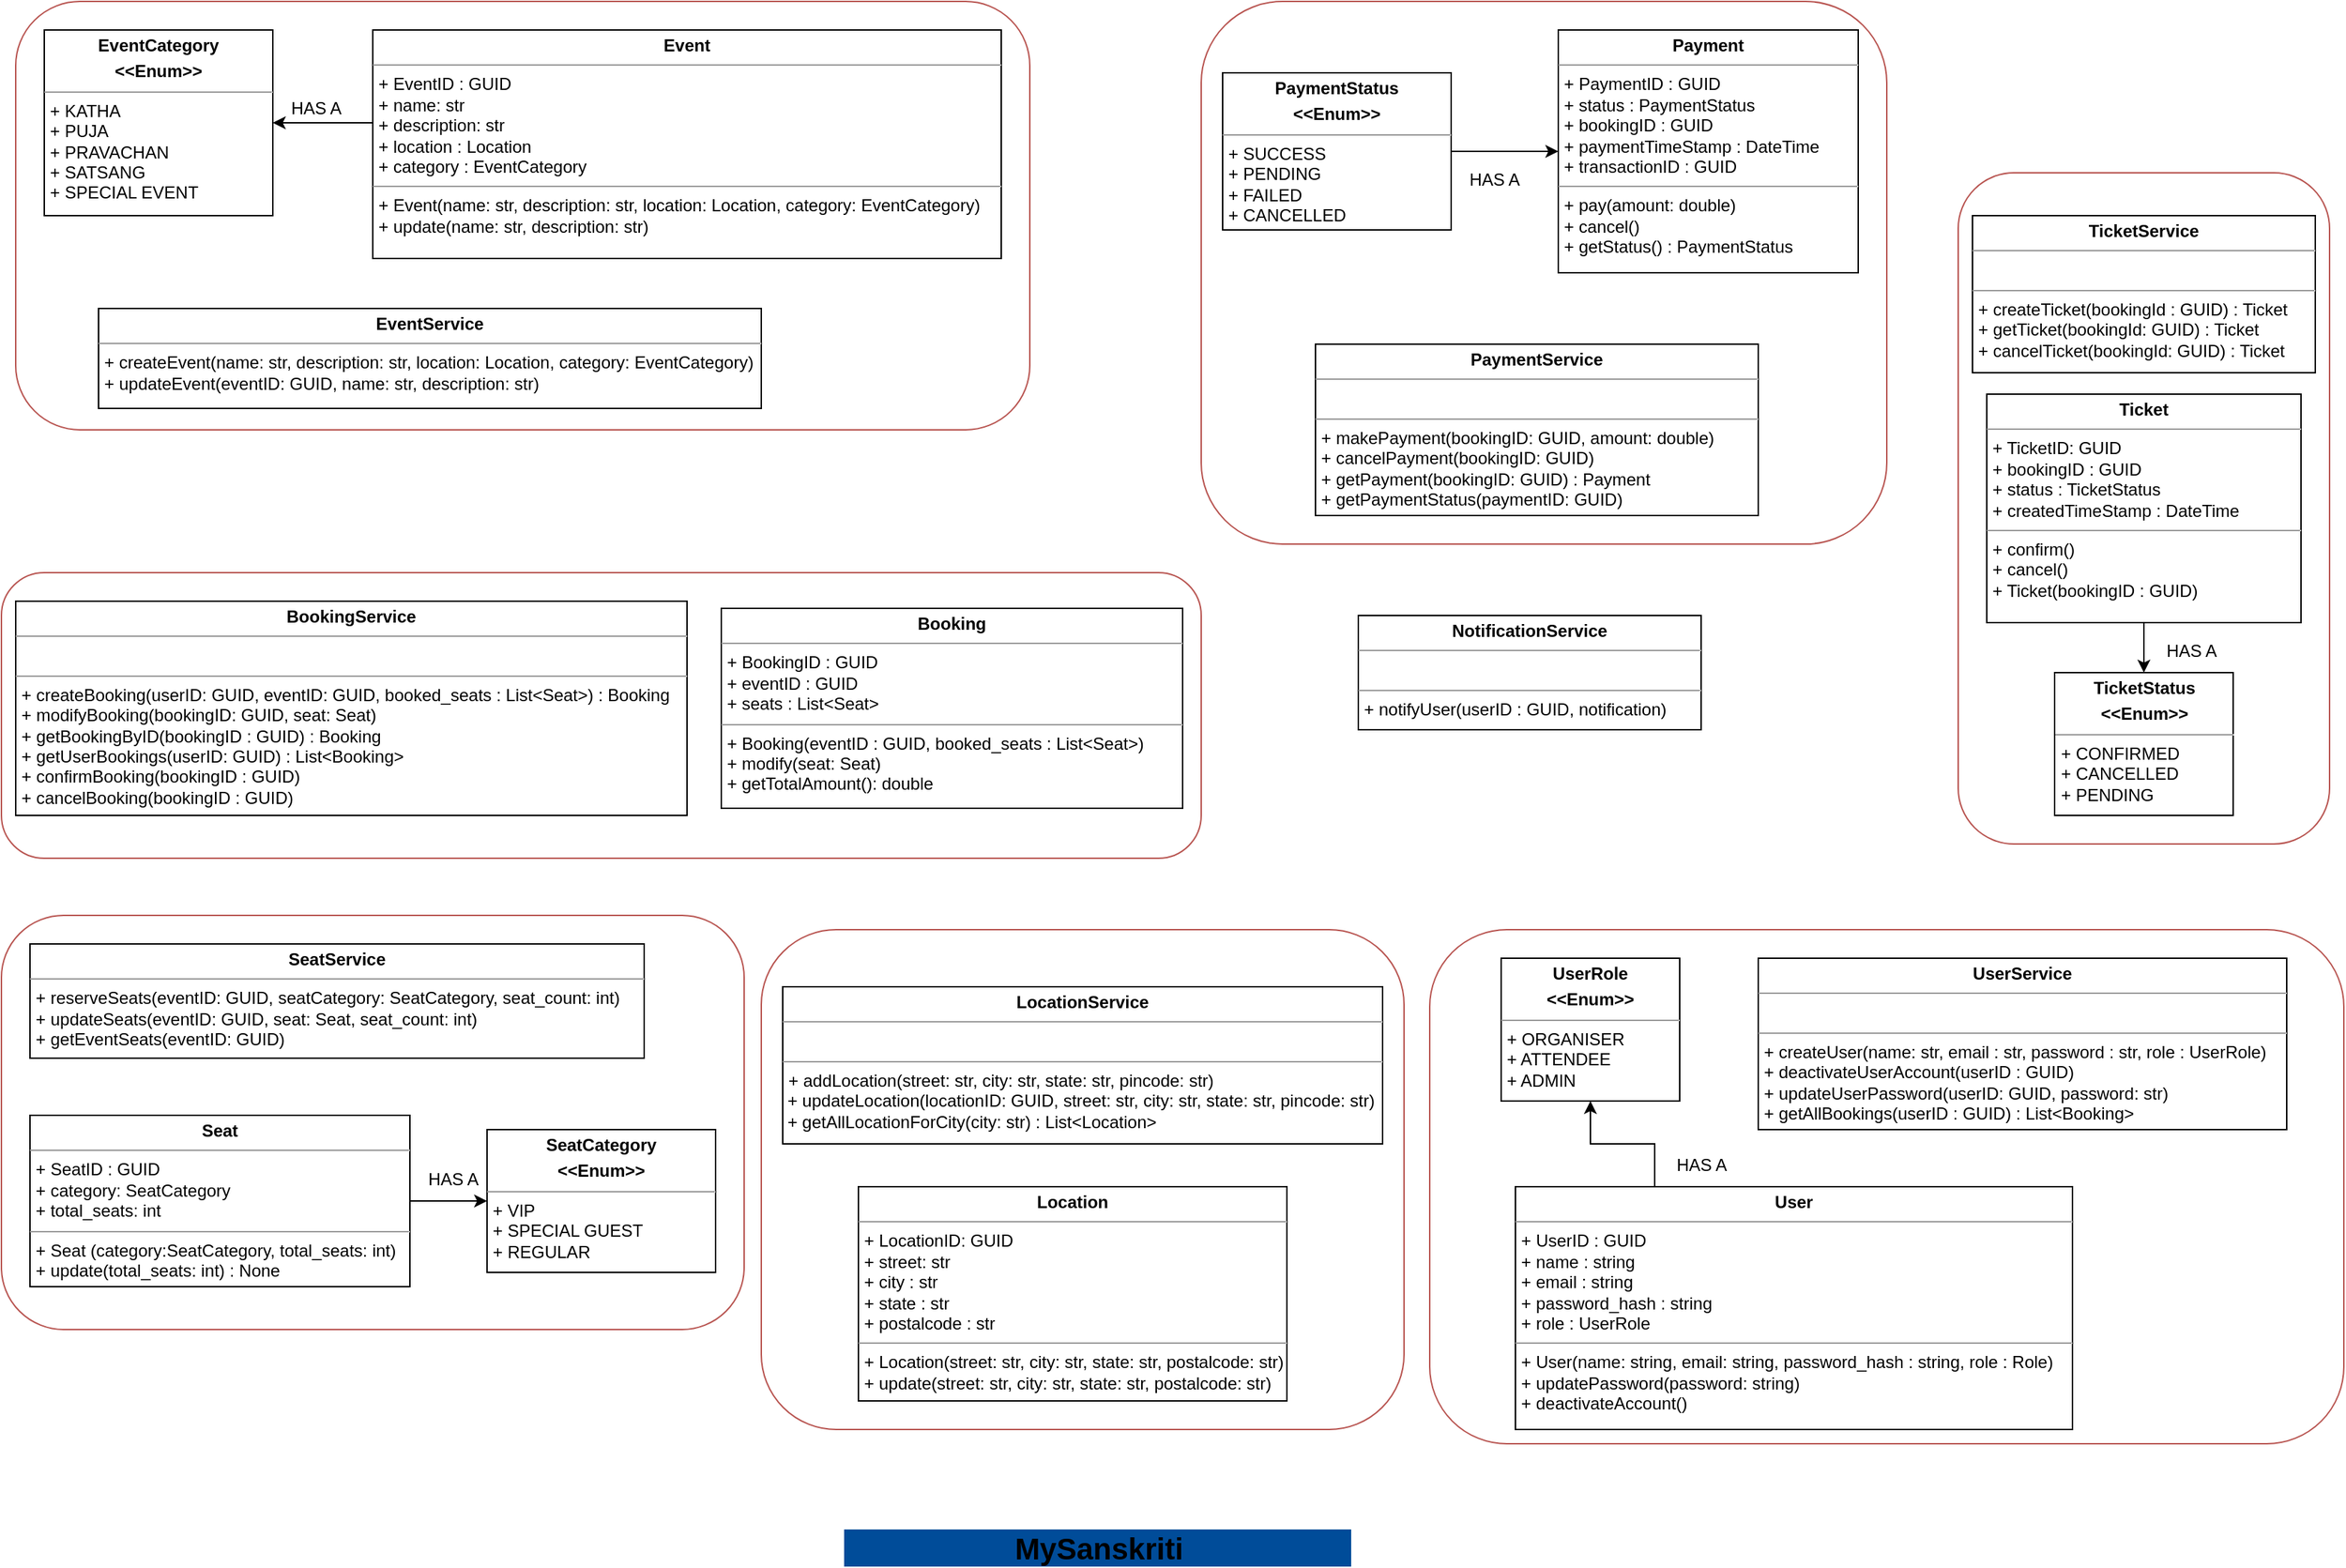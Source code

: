 ﻿<mxfile version="22.1.22" type="embed">
  <diagram id="23iRSUPoRavnBvh4doch" name="Page-1">
    <mxGraphModel dx="1174" dy="123" grid="1" gridSize="10" guides="1" tooltips="1" connect="1" arrows="1" fold="1" page="1" pageScale="1" pageWidth="827" pageHeight="1169" math="0" shadow="0">
      <root>
        <mxCell id="0" />
        <mxCell id="1" parent="0" />
        <mxCell id="81" value="" style="rounded=1;whiteSpace=wrap;html=1;fillColor=none;strokeColor=#b85450;" parent="1" vertex="1">
          <mxGeometry x="10" y="20" width="710" height="300" as="geometry" />
        </mxCell>
        <mxCell id="82" value="" style="rounded=1;whiteSpace=wrap;html=1;fillColor=none;strokeColor=#b85450;" parent="1" vertex="1">
          <mxGeometry y="420" width="840" height="200" as="geometry" />
        </mxCell>
        <mxCell id="79" value="" style="rounded=1;whiteSpace=wrap;html=1;fillColor=none;strokeColor=#b85450;" parent="1" vertex="1">
          <mxGeometry y="660" width="520" height="290" as="geometry" />
        </mxCell>
        <mxCell id="83" value="" style="rounded=1;whiteSpace=wrap;html=1;fillColor=none;strokeColor=#b85450;" parent="1" vertex="1">
          <mxGeometry x="532" y="670" width="450" height="350" as="geometry" />
        </mxCell>
        <mxCell id="80" value="" style="rounded=1;whiteSpace=wrap;html=1;fillColor=none;strokeColor=#b85450;" parent="1" vertex="1">
          <mxGeometry x="1370" y="140" width="260" height="470" as="geometry" />
        </mxCell>
        <mxCell id="76" value="" style="rounded=1;whiteSpace=wrap;html=1;fillColor=none;strokeColor=#b85450;" parent="1" vertex="1">
          <mxGeometry x="840" y="20" width="480" height="380" as="geometry" />
        </mxCell>
        <mxCell id="78" value="" style="rounded=1;whiteSpace=wrap;html=1;fillColor=none;strokeColor=#b85450;" parent="1" vertex="1">
          <mxGeometry x="1000" y="670" width="640" height="360" as="geometry" />
        </mxCell>
        <mxCell id="2" value="&lt;font style=&quot;font-size: 21px;&quot;&gt;MySanskriti&lt;/font&gt;" style="text;align=center;fontStyle=1;verticalAlign=middle;spacingLeft=3;spacingRight=3;strokeColor=none;rotatable=0;points=[[0,0.5],[1,0.5]];portConstraint=eastwest;html=1;fillColor=#004C99;" parent="1" vertex="1">
          <mxGeometry x="590" y="1090" width="355" height="26" as="geometry" />
        </mxCell>
        <mxCell id="7" value="&lt;p style=&quot;margin:0px;margin-top:4px;text-align:center;&quot;&gt;&lt;b&gt;EventCategory&lt;/b&gt;&lt;/p&gt;&lt;p style=&quot;margin:0px;margin-top:4px;text-align:center;&quot;&gt;&lt;b&gt;&amp;lt;&amp;lt;Enum&amp;gt;&amp;gt;&lt;/b&gt;&lt;/p&gt;&lt;hr size=&quot;1&quot;&gt;&lt;p style=&quot;margin:0px;margin-left:4px;&quot;&gt;+ KATHA&lt;/p&gt;&lt;p style=&quot;margin:0px;margin-left:4px;&quot;&gt;+ PUJA&lt;/p&gt;&lt;p style=&quot;margin:0px;margin-left:4px;&quot;&gt;+ PRAVACHAN&lt;/p&gt;&lt;p style=&quot;margin:0px;margin-left:4px;&quot;&gt;+ SATSANG&lt;/p&gt;&lt;p style=&quot;margin:0px;margin-left:4px;&quot;&gt;+ SPECIAL EVENT&lt;/p&gt;" style="verticalAlign=top;align=left;overflow=fill;fontSize=12;fontFamily=Helvetica;html=1;whiteSpace=wrap;" parent="1" vertex="1">
          <mxGeometry x="30" y="40" width="160" height="130" as="geometry" />
        </mxCell>
        <mxCell id="73" style="edgeStyle=orthogonalEdgeStyle;rounded=0;orthogonalLoop=1;jettySize=auto;html=1;entryX=0;entryY=0.5;entryDx=0;entryDy=0;" parent="1" source="8" target="35" edge="1">
          <mxGeometry relative="1" as="geometry" />
        </mxCell>
        <mxCell id="8" value="&lt;p style=&quot;margin:0px;margin-top:4px;text-align:center;&quot;&gt;&lt;b&gt;PaymentStatus&lt;/b&gt;&lt;/p&gt;&lt;p style=&quot;margin:0px;margin-top:4px;text-align:center;&quot;&gt;&lt;b&gt;&amp;lt;&amp;lt;Enum&amp;gt;&amp;gt;&lt;/b&gt;&lt;/p&gt;&lt;hr size=&quot;1&quot;&gt;&lt;p style=&quot;margin:0px;margin-left:4px;&quot;&gt;+ SUCCESS&lt;/p&gt;&lt;p style=&quot;margin:0px;margin-left:4px;&quot;&gt;+ PENDING&lt;/p&gt;&lt;p style=&quot;margin:0px;margin-left:4px;&quot;&gt;+ FAILED&lt;/p&gt;&lt;p style=&quot;margin:0px;margin-left:4px;&quot;&gt;+ CANCELLED&lt;/p&gt;" style="verticalAlign=top;align=left;overflow=fill;fontSize=12;fontFamily=Helvetica;html=1;whiteSpace=wrap;" parent="1" vertex="1">
          <mxGeometry x="855" y="70" width="160" height="110" as="geometry" />
        </mxCell>
        <mxCell id="9" value="&lt;p style=&quot;margin:0px;margin-top:4px;text-align:center;&quot;&gt;&lt;b&gt;SeatCategory&lt;/b&gt;&lt;/p&gt;&lt;p style=&quot;margin:0px;margin-top:4px;text-align:center;&quot;&gt;&lt;b&gt;&amp;lt;&amp;lt;Enum&amp;gt;&amp;gt;&lt;/b&gt;&lt;/p&gt;&lt;hr size=&quot;1&quot;&gt;&lt;p style=&quot;margin:0px;margin-left:4px;&quot;&gt;+ VIP&lt;/p&gt;&lt;p style=&quot;margin:0px;margin-left:4px;&quot;&gt;+ SPECIAL GUEST&lt;/p&gt;&lt;p style=&quot;margin:0px;margin-left:4px;&quot;&gt;+ REGULAR&lt;/p&gt;" style="verticalAlign=top;align=left;overflow=fill;fontSize=12;fontFamily=Helvetica;html=1;whiteSpace=wrap;" parent="1" vertex="1">
          <mxGeometry x="340" y="810" width="160" height="100" as="geometry" />
        </mxCell>
        <mxCell id="10" value="&lt;p style=&quot;margin:0px;margin-top:4px;text-align:center;&quot;&gt;&lt;b&gt;Location&lt;/b&gt;&lt;/p&gt;&lt;hr size=&quot;1&quot;&gt;&lt;p style=&quot;margin:0px;margin-left:4px;&quot;&gt;+ LocationID: GUID&lt;/p&gt;&lt;p style=&quot;margin:0px;margin-left:4px;&quot;&gt;+ street: str&lt;/p&gt;&lt;p style=&quot;margin:0px;margin-left:4px;&quot;&gt;+ city : str&lt;/p&gt;&lt;p style=&quot;margin:0px;margin-left:4px;&quot;&gt;+ state : str&lt;/p&gt;&lt;p style=&quot;margin:0px;margin-left:4px;&quot;&gt;+ postalcode : str&lt;/p&gt;&lt;hr size=&quot;1&quot;&gt;&lt;p style=&quot;margin:0px;margin-left:4px;&quot;&gt;+ Location(street: str, city: str, state: str, postalcode: str)&lt;/p&gt;&lt;p style=&quot;margin:0px;margin-left:4px;&quot;&gt;+ update(street: str, city: str, state: str, postalcode: str&lt;span style=&quot;background-color: initial;&quot;&gt;)&lt;/span&gt;&lt;/p&gt;" style="verticalAlign=top;align=left;overflow=fill;fontSize=12;fontFamily=Helvetica;html=1;whiteSpace=wrap;" parent="1" vertex="1">
          <mxGeometry x="600" y="850" width="300" height="150" as="geometry" />
        </mxCell>
        <mxCell id="30" style="edgeStyle=orthogonalEdgeStyle;rounded=0;orthogonalLoop=1;jettySize=auto;html=1;exitX=0;exitY=0.25;exitDx=0;exitDy=0;entryX=1;entryY=0.5;entryDx=0;entryDy=0;" parent="1" source="12" target="7" edge="1">
          <mxGeometry relative="1" as="geometry">
            <Array as="points">
              <mxPoint x="260" y="105" />
            </Array>
          </mxGeometry>
        </mxCell>
        <mxCell id="12" value="&lt;p style=&quot;margin:0px;margin-top:4px;text-align:center;&quot;&gt;&lt;b&gt;Event&lt;/b&gt;&lt;/p&gt;&lt;hr size=&quot;1&quot;&gt;&lt;p style=&quot;margin:0px;margin-left:4px;&quot;&gt;+ EventID : GUID&lt;/p&gt;&lt;p style=&quot;margin:0px;margin-left:4px;&quot;&gt;+ name: str&lt;/p&gt;&lt;p style=&quot;margin:0px;margin-left:4px;&quot;&gt;+ description: str&lt;/p&gt;&lt;p style=&quot;margin:0px;margin-left:4px;&quot;&gt;+ location : Location&lt;/p&gt;&lt;p style=&quot;margin:0px;margin-left:4px;&quot;&gt;+ category : EventCategory&lt;br&gt;&lt;/p&gt;&lt;hr size=&quot;1&quot;&gt;&lt;p style=&quot;margin:0px;margin-left:4px;&quot;&gt;+ Event(name: str, description: str, location: Location, category: EventCategory)&lt;/p&gt;&lt;p style=&quot;margin:0px;margin-left:4px;&quot;&gt;&lt;span style=&quot;background-color: initial;&quot;&gt;+ update(name: str, description: str)&lt;/span&gt;&lt;/p&gt;" style="verticalAlign=top;align=left;overflow=fill;fontSize=12;fontFamily=Helvetica;html=1;whiteSpace=wrap;" parent="1" vertex="1">
          <mxGeometry x="260" y="40" width="440" height="160" as="geometry" />
        </mxCell>
        <mxCell id="20" value="&lt;p style=&quot;margin:0px;margin-top:4px;text-align:center;&quot;&gt;&lt;b&gt;SeatService&lt;/b&gt;&lt;/p&gt;&lt;hr size=&quot;1&quot;&gt;&lt;p style=&quot;margin:0px;margin-left:4px;&quot;&gt;&lt;/p&gt;&lt;p style=&quot;margin:0px;margin-left:4px;&quot;&gt;+ reserveSeats(eventID: GUID, seatCategory: SeatCategory, seat_count: int)&lt;/p&gt;&lt;p style=&quot;margin:0px;margin-left:4px;&quot;&gt;+ updateSeats(eventID: GUID, seat: Seat, seat_count: int)&lt;/p&gt;&lt;p style=&quot;margin:0px;margin-left:4px;&quot;&gt;+ getEventSeats(eventID: GUID)&lt;/p&gt;" style="verticalAlign=top;align=left;overflow=fill;fontSize=12;fontFamily=Helvetica;html=1;whiteSpace=wrap;" parent="1" vertex="1">
          <mxGeometry x="20" y="680" width="430" height="80" as="geometry" />
        </mxCell>
        <mxCell id="29" style="edgeStyle=orthogonalEdgeStyle;rounded=0;orthogonalLoop=1;jettySize=auto;html=1;exitX=1;exitY=0.5;exitDx=0;exitDy=0;" parent="1" source="21" target="9" edge="1">
          <mxGeometry relative="1" as="geometry" />
        </mxCell>
        <mxCell id="21" value="&lt;p style=&quot;margin:0px;margin-top:4px;text-align:center;&quot;&gt;&lt;b&gt;Seat&lt;/b&gt;&lt;/p&gt;&lt;hr size=&quot;1&quot;&gt;&lt;p style=&quot;margin:0px;margin-left:4px;&quot;&gt;+ SeatID : GUID&lt;/p&gt;&lt;p style=&quot;margin:0px;margin-left:4px;&quot;&gt;+ category: SeatCategory&amp;nbsp;&lt;/p&gt;&lt;p style=&quot;margin:0px;margin-left:4px;&quot;&gt;+ total_seats: int&amp;nbsp;&lt;/p&gt;&lt;hr size=&quot;1&quot;&gt;&lt;p style=&quot;margin:0px;margin-left:4px;&quot;&gt;+ Seat (category:SeatCategory, total_seats: int)&lt;/p&gt;&lt;p style=&quot;margin:0px;margin-left:4px;&quot;&gt;+ update(total_seats: int) : None&lt;/p&gt;" style="verticalAlign=top;align=left;overflow=fill;fontSize=12;fontFamily=Helvetica;html=1;whiteSpace=wrap;" parent="1" vertex="1">
          <mxGeometry x="20" y="800" width="266" height="120" as="geometry" />
        </mxCell>
        <mxCell id="23" value="HAS A" style="text;html=1;align=center;verticalAlign=middle;resizable=0;points=[];autosize=1;strokeColor=none;fillColor=none;" parent="1" vertex="1">
          <mxGeometry x="190" y="80" width="60" height="30" as="geometry" />
        </mxCell>
        <mxCell id="24" value="HAS A" style="text;html=1;align=center;verticalAlign=middle;resizable=0;points=[];autosize=1;strokeColor=none;fillColor=none;" parent="1" vertex="1">
          <mxGeometry x="286" y="830" width="60" height="30" as="geometry" />
        </mxCell>
        <mxCell id="31" value="&lt;p style=&quot;margin:0px;margin-top:4px;text-align:center;&quot;&gt;&lt;b&gt;Booking&lt;/b&gt;&lt;/p&gt;&lt;hr size=&quot;1&quot;&gt;&lt;p style=&quot;margin:0px;margin-left:4px;&quot;&gt;+ BookingID : GUID&lt;/p&gt;&lt;p style=&quot;margin:0px;margin-left:4px;&quot;&gt;+ eventID : GUID&lt;/p&gt;&lt;p style=&quot;margin:0px;margin-left:4px;&quot;&gt;+ seats : List&amp;lt;Seat&amp;gt;&lt;/p&gt;&lt;hr size=&quot;1&quot;&gt;&lt;p style=&quot;margin:0px;margin-left:4px;&quot;&gt;+ Booking(eventID : GUID, booked_seats : List&amp;lt;Seat&amp;gt;)&lt;/p&gt;&lt;p style=&quot;margin:0px;margin-left:4px;&quot;&gt;+ modify(seat: Seat)&lt;/p&gt;&lt;p style=&quot;margin:0px;margin-left:4px;&quot;&gt;+ getTotalAmount(): double&lt;/p&gt;" style="verticalAlign=top;align=left;overflow=fill;fontSize=12;fontFamily=Helvetica;html=1;whiteSpace=wrap;" parent="1" vertex="1">
          <mxGeometry x="504" y="445" width="323" height="140" as="geometry" />
        </mxCell>
        <mxCell id="32" value="&lt;p style=&quot;margin:0px;margin-top:4px;text-align:center;&quot;&gt;&lt;b&gt;LocationService&lt;/b&gt;&lt;/p&gt;&lt;hr size=&quot;1&quot;&gt;&lt;p style=&quot;margin:0px;margin-left:4px;&quot;&gt;&lt;br&gt;&lt;/p&gt;&lt;hr size=&quot;1&quot;&gt;&lt;p style=&quot;margin:0px;margin-left:4px;&quot;&gt;+ addLocation(street: str, city: str, state: str, pincode: str)&lt;/p&gt;&amp;nbsp;+ updateLocation(locationID: GUID, street: str, city: str, state: str, pincode: str)&lt;br&gt;&amp;nbsp;+ getAllLocationForCity(city: str) : List&amp;lt;Location&amp;gt;" style="verticalAlign=top;align=left;overflow=fill;fontSize=12;fontFamily=Helvetica;html=1;whiteSpace=wrap;" parent="1" vertex="1">
          <mxGeometry x="547" y="710" width="420" height="110" as="geometry" />
        </mxCell>
        <mxCell id="34" value="&lt;p style=&quot;margin:0px;margin-top:4px;text-align:center;&quot;&gt;&lt;b&gt;BookingService&lt;/b&gt;&lt;/p&gt;&lt;hr size=&quot;1&quot;&gt;&lt;p style=&quot;margin:0px;margin-left:4px;&quot;&gt;&lt;br&gt;&lt;/p&gt;&lt;hr size=&quot;1&quot;&gt;&lt;p style=&quot;margin:0px;margin-left:4px;&quot;&gt;+ createBooking(userID: GUID, eventID: GUID, booked_seats : List&amp;lt;Seat&amp;gt;&lt;span style=&quot;background-color: initial;&quot;&gt;) : Booking&lt;/span&gt;&lt;/p&gt;&lt;p style=&quot;margin:0px;margin-left:4px;&quot;&gt;+ modifyBooking(bookingID: GUID, seat: Seat)&lt;/p&gt;&lt;p style=&quot;margin:0px;margin-left:4px;&quot;&gt;+ getBookingByID(bookingID : GUID) : Booking&lt;/p&gt;&lt;p style=&quot;margin:0px;margin-left:4px;&quot;&gt;+ getUserBookings(userID: GUID) : List&amp;lt;Booking&amp;gt;&lt;/p&gt;&lt;p style=&quot;margin:0px;margin-left:4px;&quot;&gt;+ confirmBooking(bookingID : GUID)&lt;/p&gt;&lt;p style=&quot;margin:0px;margin-left:4px;&quot;&gt;+ cancelBooking(bookingID : GUID)&lt;/p&gt;" style="verticalAlign=top;align=left;overflow=fill;fontSize=12;fontFamily=Helvetica;html=1;whiteSpace=wrap;" parent="1" vertex="1">
          <mxGeometry x="10" y="440" width="470" height="150" as="geometry" />
        </mxCell>
        <mxCell id="35" value="&lt;p style=&quot;margin:0px;margin-top:4px;text-align:center;&quot;&gt;&lt;b&gt;Payment&lt;/b&gt;&lt;/p&gt;&lt;hr size=&quot;1&quot;&gt;&lt;p style=&quot;margin:0px;margin-left:4px;&quot;&gt;+ PaymentID : GUID&lt;/p&gt;&lt;p style=&quot;margin:0px;margin-left:4px;&quot;&gt;+ status : PaymentStatus&lt;/p&gt;&lt;p style=&quot;margin:0px;margin-left:4px;&quot;&gt;+ bookingID : GUID&lt;/p&gt;&lt;p style=&quot;margin:0px;margin-left:4px;&quot;&gt;+ paymentTimeStamp : DateTime&lt;/p&gt;&lt;p style=&quot;margin:0px;margin-left:4px;&quot;&gt;+ transactionID : GUID&lt;/p&gt;&lt;hr size=&quot;1&quot;&gt;&lt;p style=&quot;margin:0px;margin-left:4px;&quot;&gt;+ pay(amount: double)&lt;/p&gt;&lt;p style=&quot;margin:0px;margin-left:4px;&quot;&gt;+ cancel()&lt;/p&gt;&lt;p style=&quot;margin:0px;margin-left:4px;&quot;&gt;+ getStatus() : PaymentStatus&lt;/p&gt;&lt;p style=&quot;margin:0px;margin-left:4px;&quot;&gt;&lt;br&gt;&lt;/p&gt;" style="verticalAlign=top;align=left;overflow=fill;fontSize=12;fontFamily=Helvetica;html=1;whiteSpace=wrap;" parent="1" vertex="1">
          <mxGeometry x="1090" y="40" width="210" height="170" as="geometry" />
        </mxCell>
        <mxCell id="37" value="HAS A" style="text;html=1;align=center;verticalAlign=middle;resizable=0;points=[];autosize=1;strokeColor=none;fillColor=none;" parent="1" vertex="1">
          <mxGeometry x="1015" y="130" width="60" height="30" as="geometry" />
        </mxCell>
        <mxCell id="39" value="&lt;p style=&quot;margin:0px;margin-top:4px;text-align:center;&quot;&gt;&lt;b&gt;PaymentService&lt;/b&gt;&lt;/p&gt;&lt;hr size=&quot;1&quot;&gt;&lt;p style=&quot;margin:0px;margin-left:4px;&quot;&gt;&lt;br&gt;&lt;/p&gt;&lt;hr size=&quot;1&quot;&gt;&lt;p style=&quot;margin:0px;margin-left:4px;&quot;&gt;+ makePayment(bookingID: GUID, amount: double)&lt;/p&gt;&lt;p style=&quot;margin:0px;margin-left:4px;&quot;&gt;+ cancelPayment(bookingID: GUID)&lt;/p&gt;&lt;p style=&quot;margin:0px;margin-left:4px;&quot;&gt;+ getPayment(bookingID: GUID) : Payment&lt;/p&gt;&lt;p style=&quot;margin:0px;margin-left:4px;&quot;&gt;+ getPaymentStatus(paymentID: GUID)&lt;/p&gt;&lt;p style=&quot;margin:0px;margin-left:4px;&quot;&gt;&lt;br&gt;&lt;/p&gt;" style="verticalAlign=top;align=left;overflow=fill;fontSize=12;fontFamily=Helvetica;html=1;whiteSpace=wrap;" parent="1" vertex="1">
          <mxGeometry x="920" y="260" width="310" height="120" as="geometry" />
        </mxCell>
        <mxCell id="88" style="edgeStyle=orthogonalEdgeStyle;rounded=0;orthogonalLoop=1;jettySize=auto;html=1;entryX=0.5;entryY=0;entryDx=0;entryDy=0;" parent="1" source="40" target="84" edge="1">
          <mxGeometry relative="1" as="geometry" />
        </mxCell>
        <mxCell id="40" value="&lt;p style=&quot;margin:0px;margin-top:4px;text-align:center;&quot;&gt;&lt;b&gt;Ticket&lt;/b&gt;&lt;/p&gt;&lt;hr size=&quot;1&quot;&gt;&lt;p style=&quot;margin:0px;margin-left:4px;&quot;&gt;+ TicketID: GUID&lt;/p&gt;&lt;p style=&quot;margin:0px;margin-left:4px;&quot;&gt;+ bookingID : GUID&lt;/p&gt;&lt;p style=&quot;margin:0px;margin-left:4px;&quot;&gt;+ status : TicketStatus&lt;/p&gt;&lt;p style=&quot;margin:0px;margin-left:4px;&quot;&gt;+ createdTimeStamp : DateTime&lt;/p&gt;&lt;hr size=&quot;1&quot;&gt;&lt;p style=&quot;margin:0px;margin-left:4px;&quot;&gt;+ confirm()&lt;/p&gt;&lt;p style=&quot;margin:0px;margin-left:4px;&quot;&gt;+ cancel()&lt;/p&gt;&lt;p style=&quot;margin:0px;margin-left:4px;&quot;&gt;+ Ticket(bookingID : GUID)&lt;/p&gt;" style="verticalAlign=top;align=left;overflow=fill;fontSize=12;fontFamily=Helvetica;html=1;whiteSpace=wrap;" parent="1" vertex="1">
          <mxGeometry x="1390" y="295" width="220" height="160" as="geometry" />
        </mxCell>
        <mxCell id="87" style="edgeStyle=orthogonalEdgeStyle;rounded=0;orthogonalLoop=1;jettySize=auto;html=1;exitX=0.25;exitY=0;exitDx=0;exitDy=0;entryX=0.5;entryY=1;entryDx=0;entryDy=0;" parent="1" source="44" target="48" edge="1">
          <mxGeometry relative="1" as="geometry" />
        </mxCell>
        <mxCell id="44" value="&lt;p style=&quot;margin:0px;margin-top:4px;text-align:center;&quot;&gt;&lt;b&gt;User&lt;/b&gt;&lt;/p&gt;&lt;hr size=&quot;1&quot;&gt;&lt;p style=&quot;margin:0px;margin-left:4px;&quot;&gt;+ UserID : GUID&lt;/p&gt;&lt;p style=&quot;margin:0px;margin-left:4px;&quot;&gt;+ name : string&lt;/p&gt;&lt;p style=&quot;margin:0px;margin-left:4px;&quot;&gt;+ email : string&lt;/p&gt;&lt;p style=&quot;margin:0px;margin-left:4px;&quot;&gt;+ password_hash : string&lt;/p&gt;&lt;p style=&quot;margin:0px;margin-left:4px;&quot;&gt;+ role : UserRole&lt;/p&gt;&lt;hr size=&quot;1&quot;&gt;&lt;p style=&quot;margin:0px;margin-left:4px;&quot;&gt;+ User(name: string, email: string, password_hash : string, role : Role)&lt;/p&gt;&lt;p style=&quot;margin:0px;margin-left:4px;&quot;&gt;+ updatePassword(password: string)&lt;/p&gt;&lt;p style=&quot;margin:0px;margin-left:4px;&quot;&gt;+ deactivateAccount()&lt;/p&gt;" style="verticalAlign=top;align=left;overflow=fill;fontSize=12;fontFamily=Helvetica;html=1;whiteSpace=wrap;" parent="1" vertex="1">
          <mxGeometry x="1060" y="850" width="390" height="170" as="geometry" />
        </mxCell>
        <mxCell id="45" value="&lt;p style=&quot;margin:0px;margin-top:4px;text-align:center;&quot;&gt;&lt;b&gt;UserService&lt;/b&gt;&lt;/p&gt;&lt;hr size=&quot;1&quot;&gt;&lt;p style=&quot;margin:0px;margin-left:4px;&quot;&gt;&lt;br&gt;&lt;/p&gt;&lt;hr size=&quot;1&quot;&gt;&lt;p style=&quot;margin:0px;margin-left:4px;&quot;&gt;+ createUser(name: str, email : str, password : str, role : UserRole)&lt;/p&gt;&lt;p style=&quot;margin:0px;margin-left:4px;&quot;&gt;+ deactivateUserAccount(userID : GUID)&lt;/p&gt;&lt;p style=&quot;margin:0px;margin-left:4px;&quot;&gt;+ updateUserPassword(userID: GUID, password: str)&lt;/p&gt;&lt;p style=&quot;margin:0px;margin-left:4px;&quot;&gt;+ getAllBookings(userID : GUID) : List&amp;lt;Booking&amp;gt;&lt;/p&gt;" style="verticalAlign=top;align=left;overflow=fill;fontSize=12;fontFamily=Helvetica;html=1;whiteSpace=wrap;" parent="1" vertex="1">
          <mxGeometry x="1230" y="690" width="370" height="120" as="geometry" />
        </mxCell>
        <mxCell id="47" value="&lt;p style=&quot;margin:0px;margin-top:4px;text-align:center;&quot;&gt;&lt;b&gt;TicketService&lt;/b&gt;&lt;/p&gt;&lt;hr size=&quot;1&quot;&gt;&lt;p style=&quot;margin:0px;margin-left:4px;&quot;&gt;&lt;br&gt;&lt;/p&gt;&lt;hr size=&quot;1&quot;&gt;&lt;p style=&quot;margin:0px;margin-left:4px;&quot;&gt;+ createTicket(bookingId : GUID) : Ticket&lt;/p&gt;&lt;p style=&quot;margin:0px;margin-left:4px;&quot;&gt;+ getTicket(bookingId: GUID) : Ticket&lt;/p&gt;&lt;p style=&quot;margin:0px;margin-left:4px;&quot;&gt;+ cancelTicket(bookingId: GUID) : Ticket&lt;/p&gt;" style="verticalAlign=top;align=left;overflow=fill;fontSize=12;fontFamily=Helvetica;html=1;whiteSpace=wrap;" parent="1" vertex="1">
          <mxGeometry x="1380" y="170" width="240" height="110" as="geometry" />
        </mxCell>
        <mxCell id="48" value="&lt;p style=&quot;margin:0px;margin-top:4px;text-align:center;&quot;&gt;&lt;b&gt;UserRole&lt;/b&gt;&lt;/p&gt;&lt;p style=&quot;margin:0px;margin-top:4px;text-align:center;&quot;&gt;&lt;b&gt;&amp;lt;&amp;lt;Enum&amp;gt;&amp;gt;&lt;/b&gt;&lt;/p&gt;&lt;hr size=&quot;1&quot;&gt;&lt;p style=&quot;margin:0px;margin-left:4px;&quot;&gt;+ ORGANISER&lt;/p&gt;&lt;p style=&quot;margin:0px;margin-left:4px;&quot;&gt;+ ATTENDEE&lt;/p&gt;&lt;p style=&quot;margin:0px;margin-left:4px;&quot;&gt;+ ADMIN&lt;/p&gt;" style="verticalAlign=top;align=left;overflow=fill;fontSize=12;fontFamily=Helvetica;html=1;whiteSpace=wrap;" parent="1" vertex="1">
          <mxGeometry x="1050" y="690" width="125" height="100" as="geometry" />
        </mxCell>
        <mxCell id="50" value="HAS A" style="text;html=1;align=center;verticalAlign=middle;resizable=0;points=[];autosize=1;strokeColor=none;fillColor=none;" parent="1" vertex="1">
          <mxGeometry x="1160" y="820" width="60" height="30" as="geometry" />
        </mxCell>
        <mxCell id="70" value="&lt;p style=&quot;margin:0px;margin-top:4px;text-align:center;&quot;&gt;&lt;b&gt;NotificationService&lt;/b&gt;&lt;/p&gt;&lt;hr size=&quot;1&quot;&gt;&lt;p style=&quot;margin:0px;margin-left:4px;&quot;&gt;&lt;br&gt;&lt;/p&gt;&lt;hr size=&quot;1&quot;&gt;&lt;p style=&quot;margin:0px;margin-left:4px;&quot;&gt;+ notifyUser(userID : GUID, notification)&lt;/p&gt;" style="verticalAlign=top;align=left;overflow=fill;fontSize=12;fontFamily=Helvetica;html=1;whiteSpace=wrap;" parent="1" vertex="1">
          <mxGeometry x="950" y="450" width="240" height="80" as="geometry" />
        </mxCell>
        <mxCell id="72" value="&lt;p style=&quot;margin:0px;margin-top:4px;text-align:center;&quot;&gt;&lt;b&gt;EventService&lt;/b&gt;&lt;/p&gt;&lt;hr size=&quot;1&quot;&gt;&lt;p style=&quot;margin:0px;margin-left:4px;&quot;&gt;&lt;/p&gt;&lt;p style=&quot;margin:0px;margin-left:4px;&quot;&gt;+ createEvent(name: str, description: str, location: Location, category: EventCategory)&lt;/p&gt;&lt;p style=&quot;margin:0px;margin-left:4px;&quot;&gt;+ updateEvent(eventID: GUID, name: str, description: str)&lt;/p&gt;&lt;div&gt;&lt;br&gt;&lt;/div&gt;" style="verticalAlign=top;align=left;overflow=fill;fontSize=12;fontFamily=Helvetica;html=1;whiteSpace=wrap;" parent="1" vertex="1">
          <mxGeometry x="68" y="235" width="464" height="70" as="geometry" />
        </mxCell>
        <mxCell id="84" value="&lt;p style=&quot;margin:0px;margin-top:4px;text-align:center;&quot;&gt;&lt;b&gt;TicketStatus&lt;/b&gt;&lt;/p&gt;&lt;p style=&quot;margin:0px;margin-top:4px;text-align:center;&quot;&gt;&lt;b&gt;&amp;lt;&amp;lt;Enum&amp;gt;&amp;gt;&lt;/b&gt;&lt;/p&gt;&lt;hr size=&quot;1&quot;&gt;&lt;p style=&quot;margin:0px;margin-left:4px;&quot;&gt;+ CONFIRMED&lt;br&gt;&lt;/p&gt;&lt;p style=&quot;margin:0px;margin-left:4px;&quot;&gt;+ CANCELLED&lt;/p&gt;&lt;p style=&quot;margin:0px;margin-left:4px;&quot;&gt;+ PENDING&lt;/p&gt;" style="verticalAlign=top;align=left;overflow=fill;fontSize=12;fontFamily=Helvetica;html=1;whiteSpace=wrap;" parent="1" vertex="1">
          <mxGeometry x="1437.5" y="490" width="125" height="100" as="geometry" />
        </mxCell>
        <mxCell id="89" value="HAS A" style="text;html=1;align=center;verticalAlign=middle;resizable=0;points=[];autosize=1;strokeColor=none;fillColor=none;" parent="1" vertex="1">
          <mxGeometry x="1502.5" y="460" width="60" height="30" as="geometry" />
        </mxCell>
      </root>
    </mxGraphModel>
  </diagram>
</mxfile>
